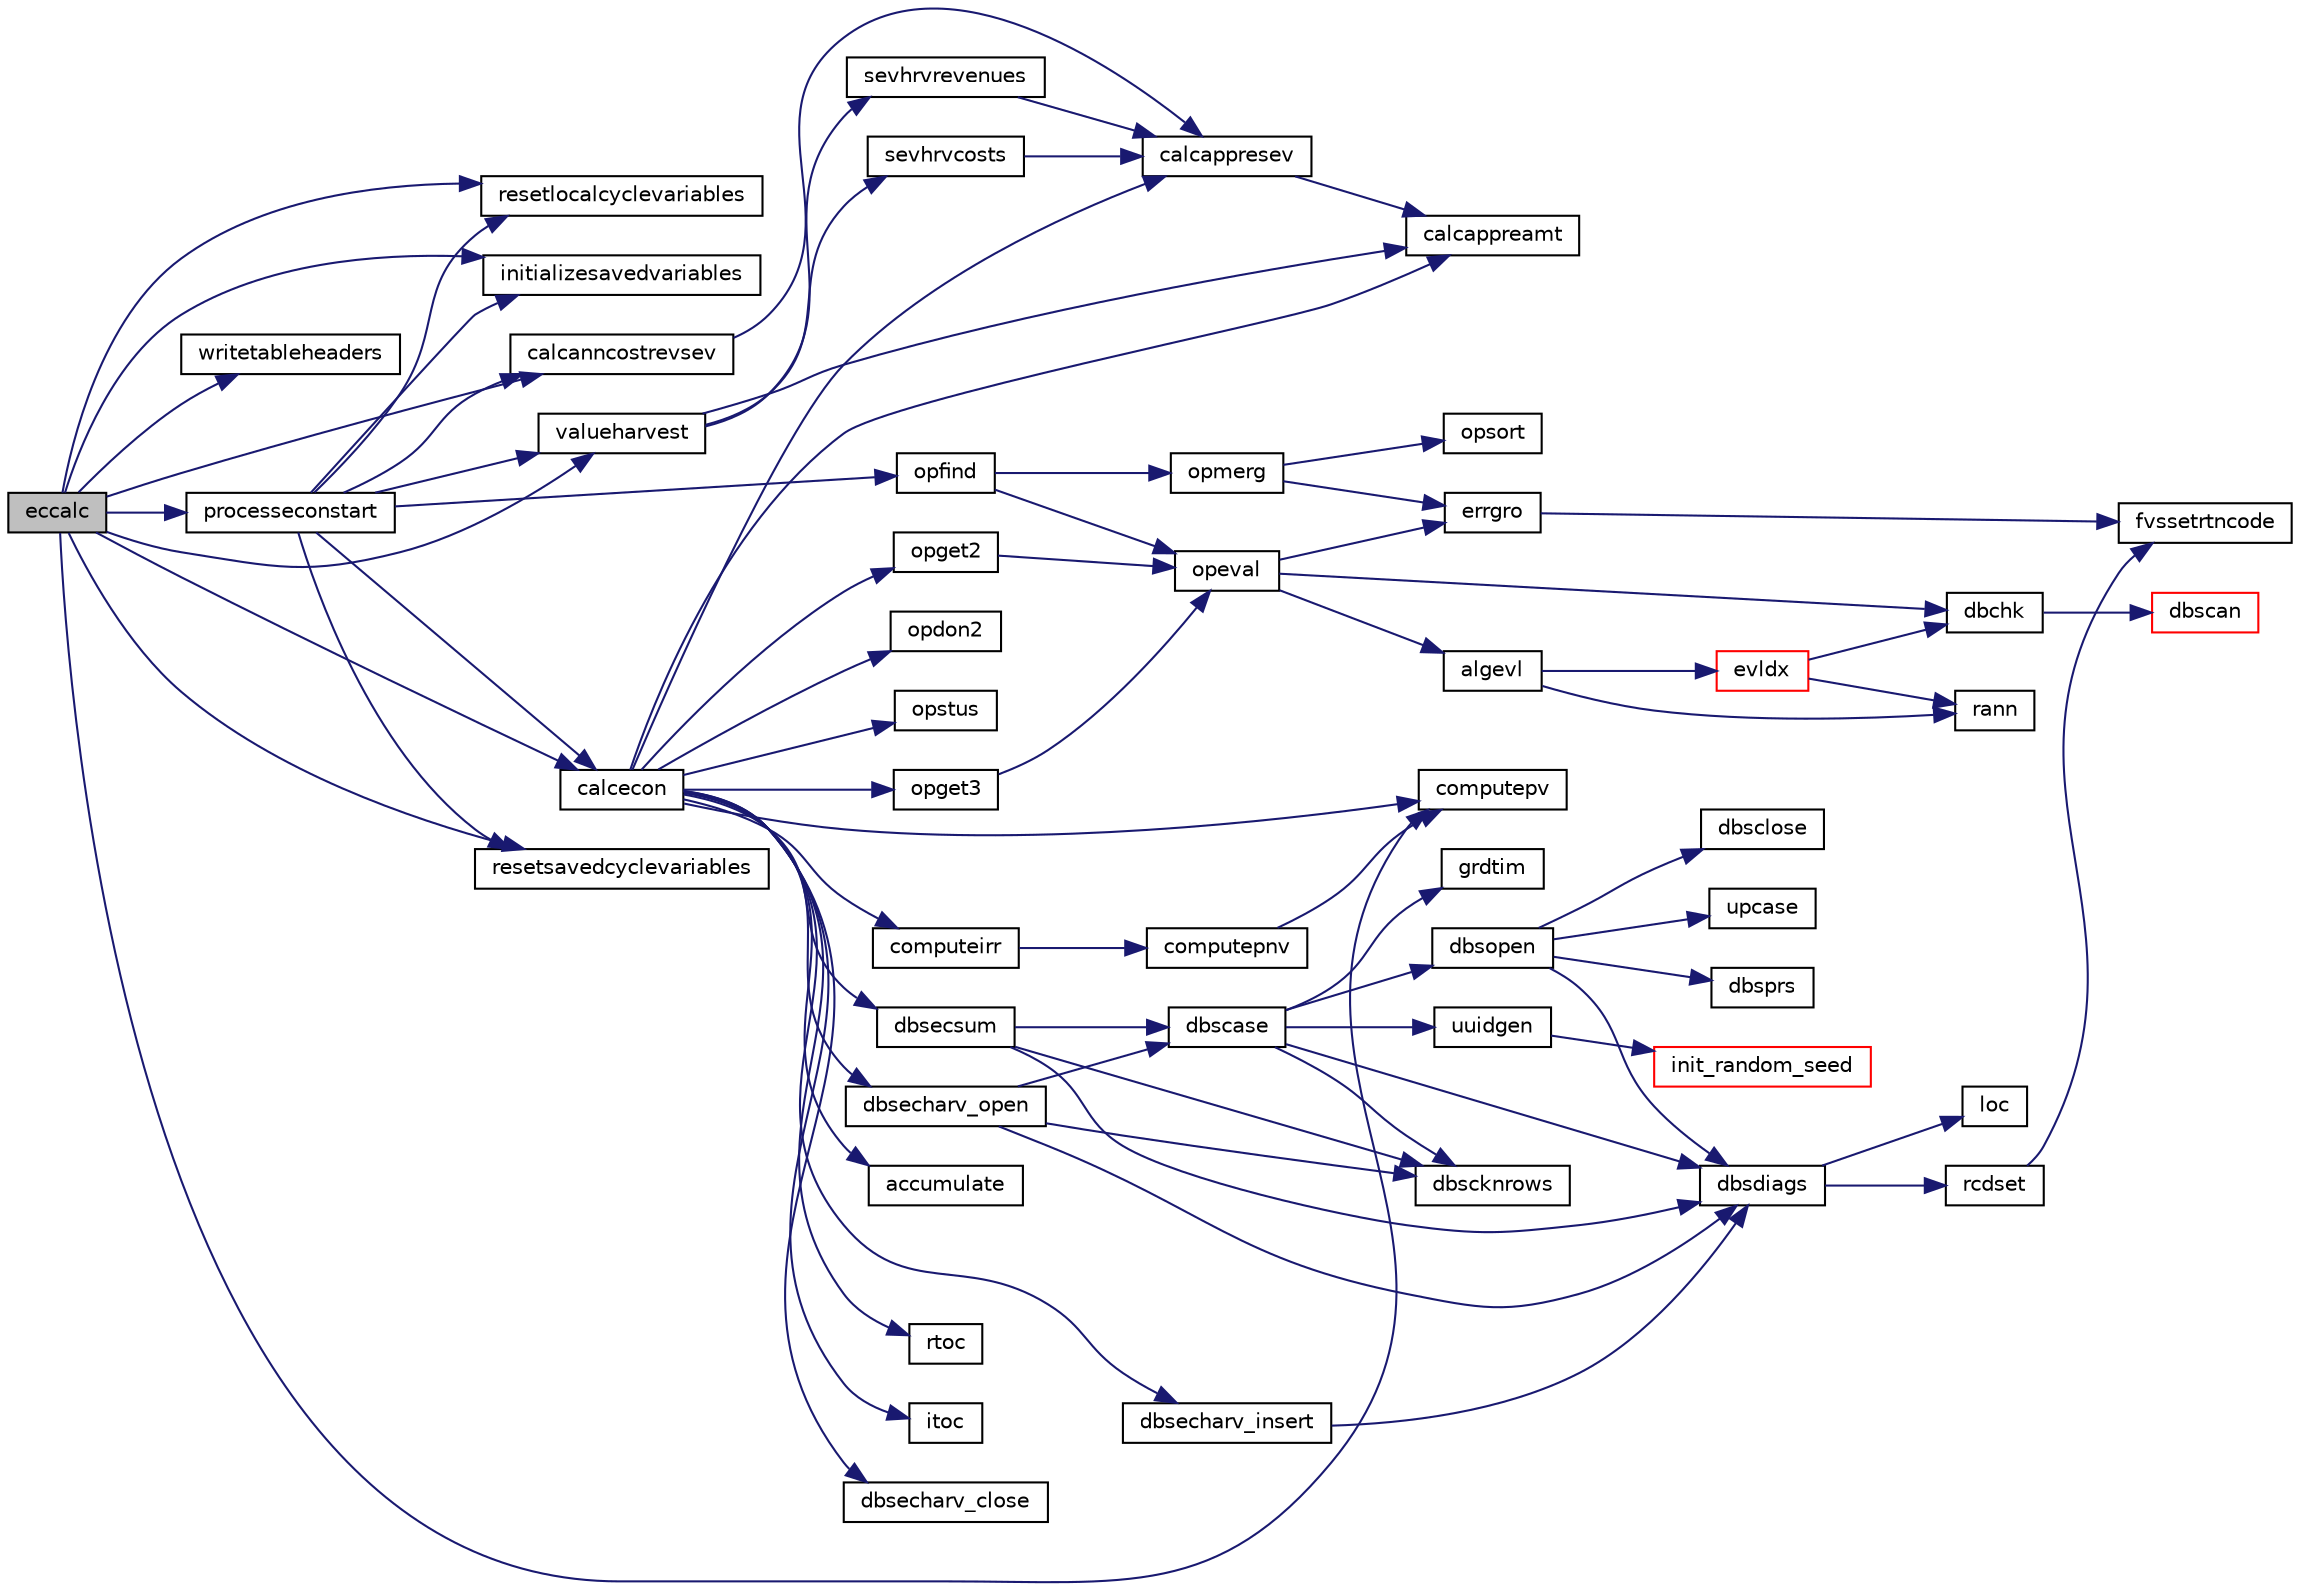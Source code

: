 digraph "eccalc"
{
  edge [fontname="Helvetica",fontsize="10",labelfontname="Helvetica",labelfontsize="10"];
  node [fontname="Helvetica",fontsize="10",shape=record];
  rankdir="LR";
  Node1 [label="eccalc",height=0.2,width=0.4,color="black", fillcolor="grey75", style="filled", fontcolor="black"];
  Node1 -> Node2 [color="midnightblue",fontsize="10",style="solid",fontname="Helvetica"];
  Node2 [label="resetlocalcyclevariables",height=0.2,width=0.4,color="black", fillcolor="white", style="filled",URL="$eccalc_8f.html#abb07f18a7dafa3d0e12db01dfede9bb1"];
  Node1 -> Node3 [color="midnightblue",fontsize="10",style="solid",fontname="Helvetica"];
  Node3 [label="initializesavedvariables",height=0.2,width=0.4,color="black", fillcolor="white", style="filled",URL="$eccalc_8f.html#a80de5a727255840634b3236b080261f8"];
  Node1 -> Node4 [color="midnightblue",fontsize="10",style="solid",fontname="Helvetica"];
  Node4 [label="writetableheaders",height=0.2,width=0.4,color="black", fillcolor="white", style="filled",URL="$eccalc_8f.html#a9fc12eba01e1b332f797aae50d82f448"];
  Node1 -> Node5 [color="midnightblue",fontsize="10",style="solid",fontname="Helvetica"];
  Node5 [label="calcanncostrevsev",height=0.2,width=0.4,color="black", fillcolor="white", style="filled",URL="$eccalc_8f.html#a8bdb3a16eeb3ad8f375c13b703689b29"];
  Node5 -> Node6 [color="midnightblue",fontsize="10",style="solid",fontname="Helvetica"];
  Node6 [label="calcappresev",height=0.2,width=0.4,color="black", fillcolor="white", style="filled",URL="$eccalc_8f.html#af5697d7a97c2a655cf5c95836147f012"];
  Node6 -> Node7 [color="midnightblue",fontsize="10",style="solid",fontname="Helvetica"];
  Node7 [label="calcappreamt",height=0.2,width=0.4,color="black", fillcolor="white", style="filled",URL="$eccalc_8f.html#a471c758c1b2b5fc0a3889880f080dec2"];
  Node1 -> Node8 [color="midnightblue",fontsize="10",style="solid",fontname="Helvetica"];
  Node8 [label="processeconstart",height=0.2,width=0.4,color="black", fillcolor="white", style="filled",URL="$eccalc_8f.html#ab45f58a3bdfa4a19acf76303360c42d3"];
  Node8 -> Node9 [color="midnightblue",fontsize="10",style="solid",fontname="Helvetica"];
  Node9 [label="opfind",height=0.2,width=0.4,color="black", fillcolor="white", style="filled",URL="$opfind_8f.html#a324ef558c0f597354b656e718563559e"];
  Node9 -> Node10 [color="midnightblue",fontsize="10",style="solid",fontname="Helvetica"];
  Node10 [label="opmerg",height=0.2,width=0.4,color="black", fillcolor="white", style="filled",URL="$opmerg_8f.html#a5d8719ff40889d676ef5684c77e348bf"];
  Node10 -> Node11 [color="midnightblue",fontsize="10",style="solid",fontname="Helvetica"];
  Node11 [label="errgro",height=0.2,width=0.4,color="black", fillcolor="white", style="filled",URL="$errgro_8f.html#a638bc8982f252f2894cb512c31d9890a"];
  Node11 -> Node12 [color="midnightblue",fontsize="10",style="solid",fontname="Helvetica"];
  Node12 [label="fvssetrtncode",height=0.2,width=0.4,color="black", fillcolor="white", style="filled",URL="$cmdline_8f.html#a079170808ee3336a99645e9e57dfe5a9"];
  Node10 -> Node13 [color="midnightblue",fontsize="10",style="solid",fontname="Helvetica"];
  Node13 [label="opsort",height=0.2,width=0.4,color="black", fillcolor="white", style="filled",URL="$opsort_8f.html#a6681e6cd0f66844e47a1ea085ef16452"];
  Node9 -> Node14 [color="midnightblue",fontsize="10",style="solid",fontname="Helvetica"];
  Node14 [label="opeval",height=0.2,width=0.4,color="black", fillcolor="white", style="filled",URL="$opeval_8f.html#a7f578a6ee493fc264a7af83a1fbdb14f"];
  Node14 -> Node15 [color="midnightblue",fontsize="10",style="solid",fontname="Helvetica"];
  Node15 [label="dbchk",height=0.2,width=0.4,color="black", fillcolor="white", style="filled",URL="$dbchk_8f.html#a50e82b8d87ebaeb63d8e1abab05bc20b"];
  Node15 -> Node16 [color="midnightblue",fontsize="10",style="solid",fontname="Helvetica"];
  Node16 [label="dbscan",height=0.2,width=0.4,color="red", fillcolor="white", style="filled",URL="$dbscan_8f.html#a18f1eb65a1dbf6141e44b1ac4a10757e"];
  Node14 -> Node17 [color="midnightblue",fontsize="10",style="solid",fontname="Helvetica"];
  Node17 [label="algevl",height=0.2,width=0.4,color="black", fillcolor="white", style="filled",URL="$algevl_8f.html#af247fcf48bbb347b22ae4f542c7b8ff4"];
  Node17 -> Node18 [color="midnightblue",fontsize="10",style="solid",fontname="Helvetica"];
  Node18 [label="rann",height=0.2,width=0.4,color="black", fillcolor="white", style="filled",URL="$rann_8f.html#adcf580f559b80223c24308901aeda3c0"];
  Node17 -> Node19 [color="midnightblue",fontsize="10",style="solid",fontname="Helvetica"];
  Node19 [label="evldx",height=0.2,width=0.4,color="red", fillcolor="white", style="filled",URL="$evldx_8f.html#adb0d63ac59f362dfb6e7b6cf34509669"];
  Node19 -> Node18 [color="midnightblue",fontsize="10",style="solid",fontname="Helvetica"];
  Node19 -> Node15 [color="midnightblue",fontsize="10",style="solid",fontname="Helvetica"];
  Node14 -> Node11 [color="midnightblue",fontsize="10",style="solid",fontname="Helvetica"];
  Node8 -> Node20 [color="midnightblue",fontsize="10",style="solid",fontname="Helvetica"];
  Node20 [label="valueharvest",height=0.2,width=0.4,color="black", fillcolor="white", style="filled",URL="$eccalc_8f.html#a44a3d29043dead7e26d0afa780b7b73b"];
  Node20 -> Node7 [color="midnightblue",fontsize="10",style="solid",fontname="Helvetica"];
  Node20 -> Node21 [color="midnightblue",fontsize="10",style="solid",fontname="Helvetica"];
  Node21 [label="sevhrvrevenues",height=0.2,width=0.4,color="black", fillcolor="white", style="filled",URL="$eccalc_8f.html#a8bf3933bf2e8f27902f099f6e0e7c9c9"];
  Node21 -> Node6 [color="midnightblue",fontsize="10",style="solid",fontname="Helvetica"];
  Node20 -> Node22 [color="midnightblue",fontsize="10",style="solid",fontname="Helvetica"];
  Node22 [label="sevhrvcosts",height=0.2,width=0.4,color="black", fillcolor="white", style="filled",URL="$eccalc_8f.html#a87dce9049ba5e6bff4ab566b519de440"];
  Node22 -> Node6 [color="midnightblue",fontsize="10",style="solid",fontname="Helvetica"];
  Node8 -> Node23 [color="midnightblue",fontsize="10",style="solid",fontname="Helvetica"];
  Node23 [label="calcecon",height=0.2,width=0.4,color="black", fillcolor="white", style="filled",URL="$eccalc_8f.html#acfa59087c98c1d9c8fb9d0a918b9e252"];
  Node23 -> Node7 [color="midnightblue",fontsize="10",style="solid",fontname="Helvetica"];
  Node23 -> Node24 [color="midnightblue",fontsize="10",style="solid",fontname="Helvetica"];
  Node24 [label="opget2",height=0.2,width=0.4,color="black", fillcolor="white", style="filled",URL="$opget2_8f.html#afc72bdd266f1ca266e405c5678191a0f"];
  Node24 -> Node14 [color="midnightblue",fontsize="10",style="solid",fontname="Helvetica"];
  Node23 -> Node25 [color="midnightblue",fontsize="10",style="solid",fontname="Helvetica"];
  Node25 [label="opdon2",height=0.2,width=0.4,color="black", fillcolor="white", style="filled",URL="$opdon2_8f.html#ad598af89c57050ff83ba178e4b0260eb"];
  Node23 -> Node26 [color="midnightblue",fontsize="10",style="solid",fontname="Helvetica"];
  Node26 [label="opstus",height=0.2,width=0.4,color="black", fillcolor="white", style="filled",URL="$opstus_8f.html#a2ba04a222a41f42068dd870eb6f0f1d0"];
  Node23 -> Node27 [color="midnightblue",fontsize="10",style="solid",fontname="Helvetica"];
  Node27 [label="opget3",height=0.2,width=0.4,color="black", fillcolor="white", style="filled",URL="$opget3_8f.html#ae1f2aba748bbe2ab5fd53e5fab910673"];
  Node27 -> Node14 [color="midnightblue",fontsize="10",style="solid",fontname="Helvetica"];
  Node23 -> Node6 [color="midnightblue",fontsize="10",style="solid",fontname="Helvetica"];
  Node23 -> Node28 [color="midnightblue",fontsize="10",style="solid",fontname="Helvetica"];
  Node28 [label="computepv",height=0.2,width=0.4,color="black", fillcolor="white", style="filled",URL="$eccalc_8f.html#a9985f1a483906d935b26c08cfd157bf5"];
  Node23 -> Node29 [color="midnightblue",fontsize="10",style="solid",fontname="Helvetica"];
  Node29 [label="computeirr",height=0.2,width=0.4,color="black", fillcolor="white", style="filled",URL="$eccalc_8f.html#a5da30657e224a2c9c34f43c0cfac3eed"];
  Node29 -> Node30 [color="midnightblue",fontsize="10",style="solid",fontname="Helvetica"];
  Node30 [label="computepnv",height=0.2,width=0.4,color="black", fillcolor="white", style="filled",URL="$eccalc_8f.html#ac5b9365f9e9b68318bf5c368bea07c90"];
  Node30 -> Node28 [color="midnightblue",fontsize="10",style="solid",fontname="Helvetica"];
  Node23 -> Node31 [color="midnightblue",fontsize="10",style="solid",fontname="Helvetica"];
  Node31 [label="dbsecsum",height=0.2,width=0.4,color="black", fillcolor="white", style="filled",URL="$dbsecsum_8f.html#a93b17512bc8ebe3ab92b6432be259630"];
  Node31 -> Node32 [color="midnightblue",fontsize="10",style="solid",fontname="Helvetica"];
  Node32 [label="dbscase",height=0.2,width=0.4,color="black", fillcolor="white", style="filled",URL="$dbscase_8f.html#a245165c65b7faa315380a4704d9a2acb"];
  Node32 -> Node33 [color="midnightblue",fontsize="10",style="solid",fontname="Helvetica"];
  Node33 [label="grdtim",height=0.2,width=0.4,color="black", fillcolor="white", style="filled",URL="$grdtim_8f.html#ad10217068165ab4b799e84db9a37e052"];
  Node32 -> Node34 [color="midnightblue",fontsize="10",style="solid",fontname="Helvetica"];
  Node34 [label="dbsopen",height=0.2,width=0.4,color="black", fillcolor="white", style="filled",URL="$dbsopen_8f.html#a3e8dabe730ff2a86c085489e3e88b637"];
  Node34 -> Node35 [color="midnightblue",fontsize="10",style="solid",fontname="Helvetica"];
  Node35 [label="dbsclose",height=0.2,width=0.4,color="black", fillcolor="white", style="filled",URL="$dbsclose_8f.html#aed2197b8dac3e7cc05ea998c5322bca4"];
  Node34 -> Node36 [color="midnightblue",fontsize="10",style="solid",fontname="Helvetica"];
  Node36 [label="upcase",height=0.2,width=0.4,color="black", fillcolor="white", style="filled",URL="$upcase_8f.html#a412a50f91650f78ed984862cdcd7a60d"];
  Node34 -> Node37 [color="midnightblue",fontsize="10",style="solid",fontname="Helvetica"];
  Node37 [label="dbsprs",height=0.2,width=0.4,color="black", fillcolor="white", style="filled",URL="$dbsprs_8f.html#a115f4b725c9a25082da8a39e199486cf"];
  Node34 -> Node38 [color="midnightblue",fontsize="10",style="solid",fontname="Helvetica"];
  Node38 [label="dbsdiags",height=0.2,width=0.4,color="black", fillcolor="white", style="filled",URL="$dbsdiags_8f.html#a15a17a1fbf3da59a37155705f6dc1d98"];
  Node38 -> Node39 [color="midnightblue",fontsize="10",style="solid",fontname="Helvetica"];
  Node39 [label="loc",height=0.2,width=0.4,color="black", fillcolor="white", style="filled",URL="$bur__brn_8c.html#a3c8b7f0fcc184328ecbdff756e8bb21a"];
  Node38 -> Node40 [color="midnightblue",fontsize="10",style="solid",fontname="Helvetica"];
  Node40 [label="rcdset",height=0.2,width=0.4,color="black", fillcolor="white", style="filled",URL="$rcdset_8f.html#a1dba8a40ee085d920a3ebb27fcd34a59"];
  Node40 -> Node12 [color="midnightblue",fontsize="10",style="solid",fontname="Helvetica"];
  Node32 -> Node38 [color="midnightblue",fontsize="10",style="solid",fontname="Helvetica"];
  Node32 -> Node41 [color="midnightblue",fontsize="10",style="solid",fontname="Helvetica"];
  Node41 [label="dbscknrows",height=0.2,width=0.4,color="black", fillcolor="white", style="filled",URL="$dbscknrows_8f.html#ac66e1b51447683e5f478285853226665"];
  Node32 -> Node42 [color="midnightblue",fontsize="10",style="solid",fontname="Helvetica"];
  Node42 [label="uuidgen",height=0.2,width=0.4,color="black", fillcolor="white", style="filled",URL="$uuidgen_8f.html#a46f32e368f6aef2de2f1d5f13b542ef5"];
  Node42 -> Node43 [color="midnightblue",fontsize="10",style="solid",fontname="Helvetica"];
  Node43 [label="init_random_seed",height=0.2,width=0.4,color="red", fillcolor="white", style="filled",URL="$uuidgen_8f.html#a683a42362f933d86450f8e79e7d9452b"];
  Node31 -> Node38 [color="midnightblue",fontsize="10",style="solid",fontname="Helvetica"];
  Node31 -> Node41 [color="midnightblue",fontsize="10",style="solid",fontname="Helvetica"];
  Node23 -> Node44 [color="midnightblue",fontsize="10",style="solid",fontname="Helvetica"];
  Node44 [label="dbsecharv_open",height=0.2,width=0.4,color="black", fillcolor="white", style="filled",URL="$dbsecharv_8f.html#a84869f9e7ea677c3bc416c6540dba349"];
  Node44 -> Node32 [color="midnightblue",fontsize="10",style="solid",fontname="Helvetica"];
  Node44 -> Node38 [color="midnightblue",fontsize="10",style="solid",fontname="Helvetica"];
  Node44 -> Node41 [color="midnightblue",fontsize="10",style="solid",fontname="Helvetica"];
  Node23 -> Node45 [color="midnightblue",fontsize="10",style="solid",fontname="Helvetica"];
  Node45 [label="accumulate",height=0.2,width=0.4,color="black", fillcolor="white", style="filled",URL="$eccalc_8f.html#a35d426da38a5047f6d335483799b37c3"];
  Node23 -> Node46 [color="midnightblue",fontsize="10",style="solid",fontname="Helvetica"];
  Node46 [label="dbsecharv_insert",height=0.2,width=0.4,color="black", fillcolor="white", style="filled",URL="$dbsecharv_8f.html#a723765a1b743f7a1ba1d6263a5b6c3ea"];
  Node46 -> Node38 [color="midnightblue",fontsize="10",style="solid",fontname="Helvetica"];
  Node23 -> Node47 [color="midnightblue",fontsize="10",style="solid",fontname="Helvetica"];
  Node47 [label="rtoc",height=0.2,width=0.4,color="black", fillcolor="white", style="filled",URL="$eccalc_8f.html#a23b3f33b99c6d2d4f023ce6bf7b726e0"];
  Node23 -> Node48 [color="midnightblue",fontsize="10",style="solid",fontname="Helvetica"];
  Node48 [label="itoc",height=0.2,width=0.4,color="black", fillcolor="white", style="filled",URL="$eccalc_8f.html#a3d8456e5446969132ef0a0446056b581"];
  Node23 -> Node49 [color="midnightblue",fontsize="10",style="solid",fontname="Helvetica"];
  Node49 [label="dbsecharv_close",height=0.2,width=0.4,color="black", fillcolor="white", style="filled",URL="$dbsecharv_8f.html#a885603bb167428d940acd1cbc0b26d39"];
  Node8 -> Node50 [color="midnightblue",fontsize="10",style="solid",fontname="Helvetica"];
  Node50 [label="resetsavedcyclevariables",height=0.2,width=0.4,color="black", fillcolor="white", style="filled",URL="$eccalc_8f.html#a4402ba7bc90d1a9d82c9b5109bbe0d36"];
  Node8 -> Node2 [color="midnightblue",fontsize="10",style="solid",fontname="Helvetica"];
  Node8 -> Node3 [color="midnightblue",fontsize="10",style="solid",fontname="Helvetica"];
  Node8 -> Node5 [color="midnightblue",fontsize="10",style="solid",fontname="Helvetica"];
  Node1 -> Node20 [color="midnightblue",fontsize="10",style="solid",fontname="Helvetica"];
  Node1 -> Node23 [color="midnightblue",fontsize="10",style="solid",fontname="Helvetica"];
  Node1 -> Node28 [color="midnightblue",fontsize="10",style="solid",fontname="Helvetica"];
  Node1 -> Node50 [color="midnightblue",fontsize="10",style="solid",fontname="Helvetica"];
}
